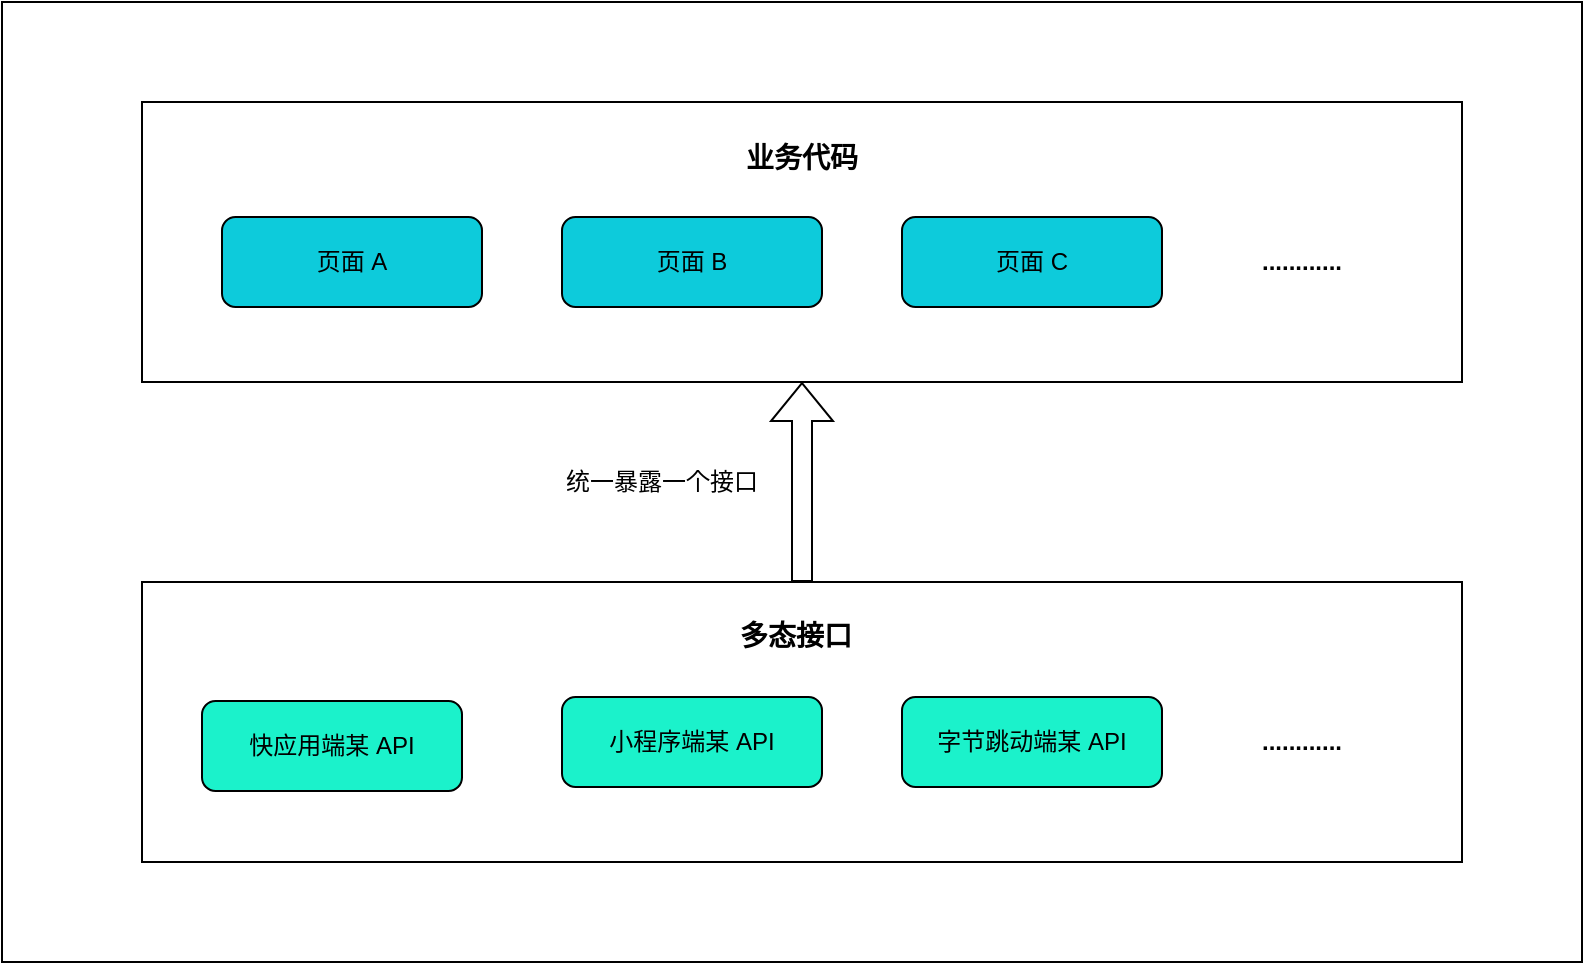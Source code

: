 <mxfile version="14.0.0" type="github">
  <diagram id="5QTFhy0EsJwmlYg4Frwa" name="Page-1">
    <mxGraphModel dx="946" dy="558" grid="1" gridSize="10" guides="1" tooltips="1" connect="1" arrows="1" fold="1" page="1" pageScale="1" pageWidth="3300" pageHeight="4681" math="0" shadow="0">
      <root>
        <mxCell id="0" />
        <mxCell id="1" parent="0" />
        <mxCell id="Gej7kzTab0ONqQS2AmFj-20" value="" style="rounded=0;whiteSpace=wrap;html=1;" vertex="1" parent="1">
          <mxGeometry x="250" y="140" width="790" height="480" as="geometry" />
        </mxCell>
        <mxCell id="Gej7kzTab0ONqQS2AmFj-35" style="edgeStyle=orthogonalEdgeStyle;rounded=0;orthogonalLoop=1;jettySize=auto;html=1;exitX=0.5;exitY=0;exitDx=0;exitDy=0;entryX=0.5;entryY=1;entryDx=0;entryDy=0;shape=flexArrow;" edge="1" parent="1" source="Gej7kzTab0ONqQS2AmFj-21" target="Gej7kzTab0ONqQS2AmFj-26">
          <mxGeometry relative="1" as="geometry" />
        </mxCell>
        <mxCell id="Gej7kzTab0ONqQS2AmFj-21" value="" style="rounded=0;whiteSpace=wrap;html=1;" vertex="1" parent="1">
          <mxGeometry x="320" y="430" width="660" height="140" as="geometry" />
        </mxCell>
        <mxCell id="Gej7kzTab0ONqQS2AmFj-22" value="&lt;span style=&quot;font-family: &amp;#34;helvetica&amp;#34;&quot;&gt;字节跳动端某 API&lt;/span&gt;" style="rounded=1;whiteSpace=wrap;html=1;fillColor=#1BF2CB;" vertex="1" parent="1">
          <mxGeometry x="700" y="487.5" width="130" height="45" as="geometry" />
        </mxCell>
        <mxCell id="Gej7kzTab0ONqQS2AmFj-23" value="&lt;b&gt;............&lt;/b&gt;" style="text;html=1;strokeColor=none;fillColor=none;align=center;verticalAlign=middle;whiteSpace=wrap;rounded=0;" vertex="1" parent="1">
          <mxGeometry x="880" y="500" width="40" height="20" as="geometry" />
        </mxCell>
        <mxCell id="Gej7kzTab0ONqQS2AmFj-24" value="&lt;span style=&quot;font-family: &amp;#34;helvetica&amp;#34;&quot;&gt;小程序端某 API&lt;/span&gt;" style="rounded=1;whiteSpace=wrap;html=1;fillColor=#1BF2CB;" vertex="1" parent="1">
          <mxGeometry x="530" y="487.5" width="130" height="45" as="geometry" />
        </mxCell>
        <mxCell id="Gej7kzTab0ONqQS2AmFj-25" value="&lt;span style=&quot;color: rgb(0 , 0 , 0) ; font-family: &amp;#34;helvetica&amp;#34; ; font-size: 12px ; font-style: normal ; font-weight: 400 ; letter-spacing: normal ; text-align: center ; text-indent: 0px ; text-transform: none ; word-spacing: 0px ; display: inline ; float: none ; background-color: rgb(27 , 242 , 203)&quot;&gt;快应用端某 API&lt;/span&gt;" style="rounded=1;whiteSpace=wrap;html=1;fillColor=#1BF2CB;" vertex="1" parent="1">
          <mxGeometry x="350" y="489.5" width="130" height="45" as="geometry" />
        </mxCell>
        <mxCell id="Gej7kzTab0ONqQS2AmFj-26" value="" style="rounded=0;whiteSpace=wrap;html=1;" vertex="1" parent="1">
          <mxGeometry x="320" y="190" width="660" height="140" as="geometry" />
        </mxCell>
        <mxCell id="Gej7kzTab0ONqQS2AmFj-27" value="&lt;font style=&quot;font-size: 14px&quot;&gt;&lt;b&gt;业务代码&lt;/b&gt;&lt;/font&gt;" style="text;html=1;strokeColor=none;fillColor=none;align=center;verticalAlign=middle;whiteSpace=wrap;rounded=0;" vertex="1" parent="1">
          <mxGeometry x="595" y="210" width="110" height="15" as="geometry" />
        </mxCell>
        <mxCell id="Gej7kzTab0ONqQS2AmFj-28" value="&lt;font style=&quot;font-size: 14px&quot;&gt;&lt;b&gt;多态接口&lt;/b&gt;&lt;/font&gt;" style="text;html=1;strokeColor=none;fillColor=none;align=center;verticalAlign=middle;whiteSpace=wrap;rounded=0;" vertex="1" parent="1">
          <mxGeometry x="592" y="449" width="110" height="15" as="geometry" />
        </mxCell>
        <mxCell id="Gej7kzTab0ONqQS2AmFj-29" value="&lt;span style=&quot;font-family: &amp;#34;helvetica&amp;#34;&quot;&gt;页面 A&lt;/span&gt;" style="rounded=1;whiteSpace=wrap;html=1;fillColor=#0DCBDB;" vertex="1" parent="1">
          <mxGeometry x="360" y="247.5" width="130" height="45" as="geometry" />
        </mxCell>
        <mxCell id="Gej7kzTab0ONqQS2AmFj-30" value="&lt;span style=&quot;font-family: &amp;#34;helvetica&amp;#34;&quot;&gt;页面 B&lt;/span&gt;" style="rounded=1;whiteSpace=wrap;html=1;fillColor=#0DCBDB;" vertex="1" parent="1">
          <mxGeometry x="530" y="247.5" width="130" height="45" as="geometry" />
        </mxCell>
        <mxCell id="Gej7kzTab0ONqQS2AmFj-31" value="&lt;span style=&quot;font-family: &amp;#34;helvetica&amp;#34;&quot;&gt;页面 C&lt;/span&gt;" style="rounded=1;whiteSpace=wrap;html=1;fillColor=#0DCBDB;" vertex="1" parent="1">
          <mxGeometry x="700" y="247.5" width="130" height="45" as="geometry" />
        </mxCell>
        <mxCell id="Gej7kzTab0ONqQS2AmFj-33" value="&lt;b&gt;............&lt;/b&gt;" style="text;html=1;strokeColor=none;fillColor=none;align=center;verticalAlign=middle;whiteSpace=wrap;rounded=0;" vertex="1" parent="1">
          <mxGeometry x="880" y="260" width="40" height="20" as="geometry" />
        </mxCell>
        <mxCell id="Gej7kzTab0ONqQS2AmFj-36" value="统一暴露一个接口" style="text;html=1;strokeColor=none;fillColor=none;align=center;verticalAlign=middle;whiteSpace=wrap;rounded=0;" vertex="1" parent="1">
          <mxGeometry x="530" y="370" width="100" height="20" as="geometry" />
        </mxCell>
      </root>
    </mxGraphModel>
  </diagram>
</mxfile>
